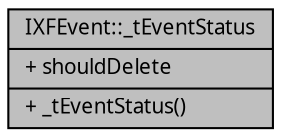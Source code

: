 digraph "IXFEvent::_tEventStatus"
{
  edge [fontname="Helvetia.ttf",fontsize="10",labelfontname="Helvetia.ttf",labelfontsize="10"];
  node [fontname="Helvetia.ttf",fontsize="10",shape=record];
  Node1 [label="{IXFEvent::_tEventStatus\n|+ shouldDelete\l|+ _tEventStatus()\l}",height=0.2,width=0.4,color="black", fillcolor="grey75", style="filled" fontcolor="black"];
}
